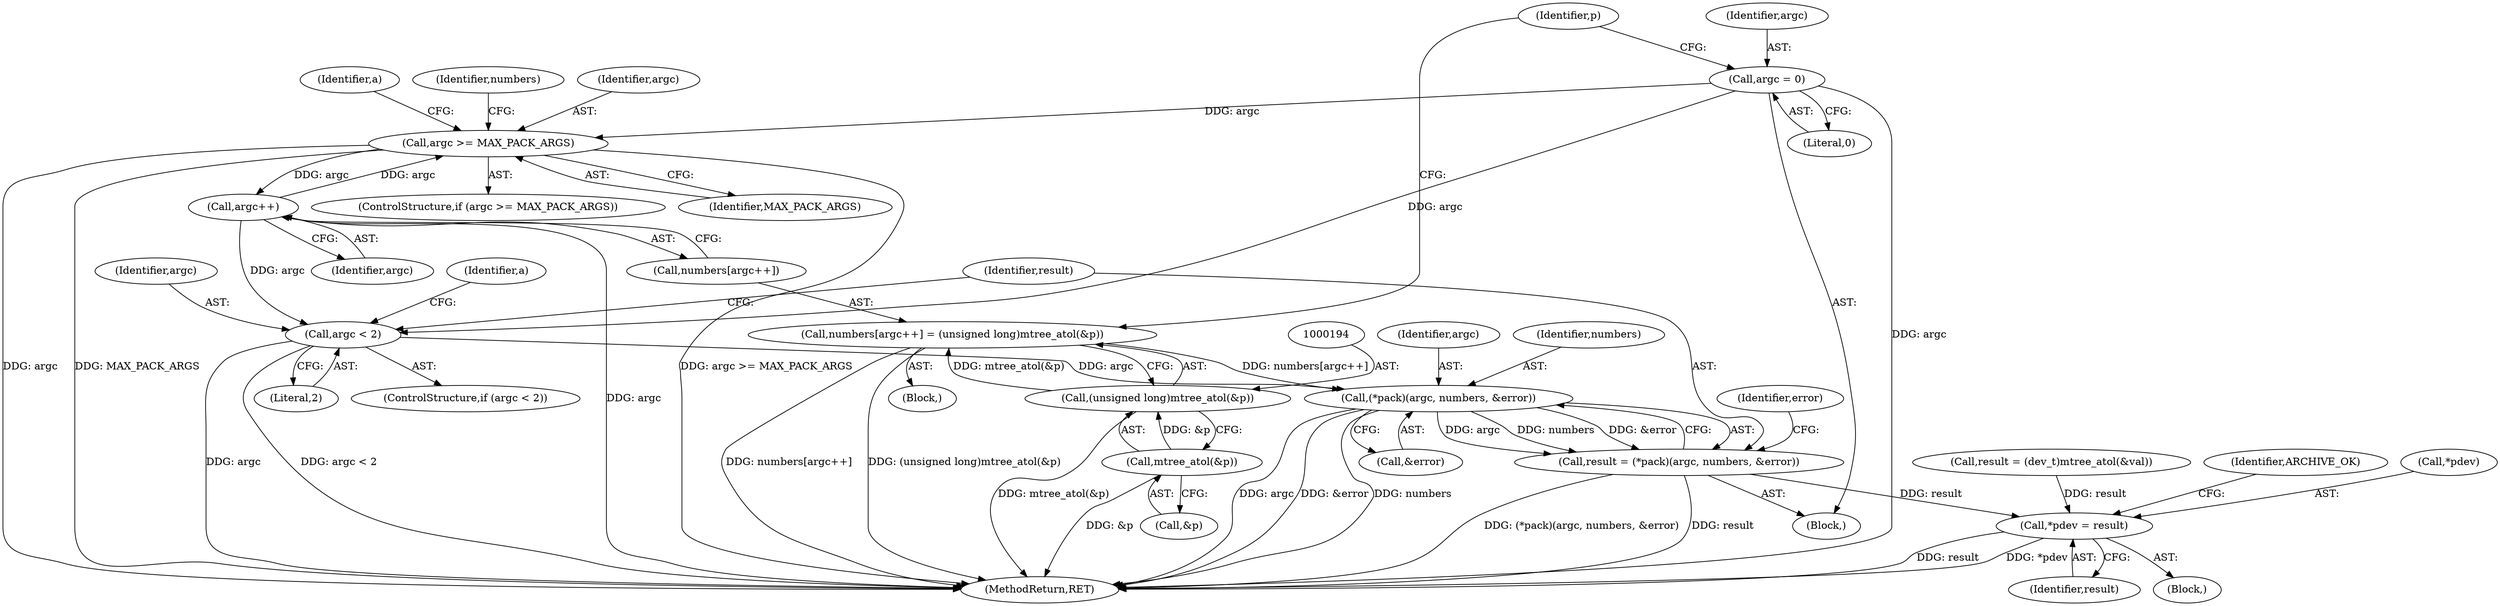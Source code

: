 digraph "0_libarchive_a550daeecf6bc689ade371349892ea17b5b97c77@pointer" {
"1000211" [label="(Call,(*pack)(argc, numbers, &error))"];
"1000199" [label="(Call,argc < 2)"];
"1000152" [label="(Call,argc = 0)"];
"1000191" [label="(Call,argc++)"];
"1000178" [label="(Call,argc >= MAX_PACK_ARGS)"];
"1000188" [label="(Call,numbers[argc++] = (unsigned long)mtree_atol(&p))"];
"1000193" [label="(Call,(unsigned long)mtree_atol(&p))"];
"1000195" [label="(Call,mtree_atol(&p))"];
"1000209" [label="(Call,result = (*pack)(argc, numbers, &error))"];
"1000237" [label="(Call,*pdev = result)"];
"1000218" [label="(Identifier,error)"];
"1000230" [label="(Call,result = (dev_t)mtree_atol(&val))"];
"1000178" [label="(Call,argc >= MAX_PACK_ARGS)"];
"1000154" [label="(Literal,0)"];
"1000177" [label="(ControlStructure,if (argc >= MAX_PACK_ARGS))"];
"1000193" [label="(Call,(unsigned long)mtree_atol(&p))"];
"1000243" [label="(MethodReturn,RET)"];
"1000196" [label="(Call,&p)"];
"1000213" [label="(Identifier,numbers)"];
"1000237" [label="(Call,*pdev = result)"];
"1000201" [label="(Literal,2)"];
"1000198" [label="(ControlStructure,if (argc < 2))"];
"1000209" [label="(Call,result = (*pack)(argc, numbers, &error))"];
"1000200" [label="(Identifier,argc)"];
"1000210" [label="(Identifier,result)"];
"1000131" [label="(Block,)"];
"1000190" [label="(Identifier,numbers)"];
"1000212" [label="(Identifier,argc)"];
"1000152" [label="(Call,argc = 0)"];
"1000153" [label="(Identifier,argc)"];
"1000211" [label="(Call,(*pack)(argc, numbers, &error))"];
"1000164" [label="(Block,)"];
"1000240" [label="(Identifier,result)"];
"1000242" [label="(Identifier,ARCHIVE_OK)"];
"1000189" [label="(Call,numbers[argc++])"];
"1000214" [label="(Call,&error)"];
"1000195" [label="(Call,mtree_atol(&p))"];
"1000158" [label="(Identifier,p)"];
"1000199" [label="(Call,argc < 2)"];
"1000188" [label="(Call,numbers[argc++] = (unsigned long)mtree_atol(&p))"];
"1000180" [label="(Identifier,MAX_PACK_ARGS)"];
"1000106" [label="(Block,)"];
"1000192" [label="(Identifier,argc)"];
"1000179" [label="(Identifier,argc)"];
"1000183" [label="(Identifier,a)"];
"1000204" [label="(Identifier,a)"];
"1000238" [label="(Call,*pdev)"];
"1000191" [label="(Call,argc++)"];
"1000211" -> "1000209"  [label="AST: "];
"1000211" -> "1000214"  [label="CFG: "];
"1000212" -> "1000211"  [label="AST: "];
"1000213" -> "1000211"  [label="AST: "];
"1000214" -> "1000211"  [label="AST: "];
"1000209" -> "1000211"  [label="CFG: "];
"1000211" -> "1000243"  [label="DDG: argc"];
"1000211" -> "1000243"  [label="DDG: &error"];
"1000211" -> "1000243"  [label="DDG: numbers"];
"1000211" -> "1000209"  [label="DDG: argc"];
"1000211" -> "1000209"  [label="DDG: numbers"];
"1000211" -> "1000209"  [label="DDG: &error"];
"1000199" -> "1000211"  [label="DDG: argc"];
"1000188" -> "1000211"  [label="DDG: numbers[argc++]"];
"1000199" -> "1000198"  [label="AST: "];
"1000199" -> "1000201"  [label="CFG: "];
"1000200" -> "1000199"  [label="AST: "];
"1000201" -> "1000199"  [label="AST: "];
"1000204" -> "1000199"  [label="CFG: "];
"1000210" -> "1000199"  [label="CFG: "];
"1000199" -> "1000243"  [label="DDG: argc"];
"1000199" -> "1000243"  [label="DDG: argc < 2"];
"1000152" -> "1000199"  [label="DDG: argc"];
"1000191" -> "1000199"  [label="DDG: argc"];
"1000152" -> "1000131"  [label="AST: "];
"1000152" -> "1000154"  [label="CFG: "];
"1000153" -> "1000152"  [label="AST: "];
"1000154" -> "1000152"  [label="AST: "];
"1000158" -> "1000152"  [label="CFG: "];
"1000152" -> "1000243"  [label="DDG: argc"];
"1000152" -> "1000178"  [label="DDG: argc"];
"1000191" -> "1000189"  [label="AST: "];
"1000191" -> "1000192"  [label="CFG: "];
"1000192" -> "1000191"  [label="AST: "];
"1000189" -> "1000191"  [label="CFG: "];
"1000191" -> "1000243"  [label="DDG: argc"];
"1000191" -> "1000178"  [label="DDG: argc"];
"1000178" -> "1000191"  [label="DDG: argc"];
"1000178" -> "1000177"  [label="AST: "];
"1000178" -> "1000180"  [label="CFG: "];
"1000179" -> "1000178"  [label="AST: "];
"1000180" -> "1000178"  [label="AST: "];
"1000183" -> "1000178"  [label="CFG: "];
"1000190" -> "1000178"  [label="CFG: "];
"1000178" -> "1000243"  [label="DDG: argc >= MAX_PACK_ARGS"];
"1000178" -> "1000243"  [label="DDG: argc"];
"1000178" -> "1000243"  [label="DDG: MAX_PACK_ARGS"];
"1000188" -> "1000164"  [label="AST: "];
"1000188" -> "1000193"  [label="CFG: "];
"1000189" -> "1000188"  [label="AST: "];
"1000193" -> "1000188"  [label="AST: "];
"1000158" -> "1000188"  [label="CFG: "];
"1000188" -> "1000243"  [label="DDG: numbers[argc++]"];
"1000188" -> "1000243"  [label="DDG: (unsigned long)mtree_atol(&p)"];
"1000193" -> "1000188"  [label="DDG: mtree_atol(&p)"];
"1000193" -> "1000195"  [label="CFG: "];
"1000194" -> "1000193"  [label="AST: "];
"1000195" -> "1000193"  [label="AST: "];
"1000193" -> "1000243"  [label="DDG: mtree_atol(&p)"];
"1000195" -> "1000193"  [label="DDG: &p"];
"1000195" -> "1000196"  [label="CFG: "];
"1000196" -> "1000195"  [label="AST: "];
"1000195" -> "1000243"  [label="DDG: &p"];
"1000209" -> "1000131"  [label="AST: "];
"1000210" -> "1000209"  [label="AST: "];
"1000218" -> "1000209"  [label="CFG: "];
"1000209" -> "1000243"  [label="DDG: result"];
"1000209" -> "1000243"  [label="DDG: (*pack)(argc, numbers, &error)"];
"1000209" -> "1000237"  [label="DDG: result"];
"1000237" -> "1000106"  [label="AST: "];
"1000237" -> "1000240"  [label="CFG: "];
"1000238" -> "1000237"  [label="AST: "];
"1000240" -> "1000237"  [label="AST: "];
"1000242" -> "1000237"  [label="CFG: "];
"1000237" -> "1000243"  [label="DDG: result"];
"1000237" -> "1000243"  [label="DDG: *pdev"];
"1000230" -> "1000237"  [label="DDG: result"];
}

